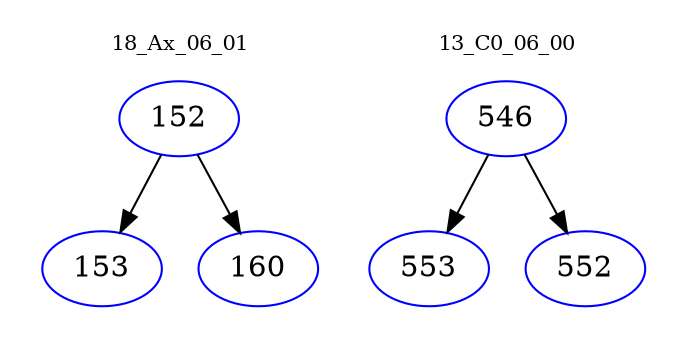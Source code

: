 digraph{
subgraph cluster_0 {
color = white
label = "18_Ax_06_01";
fontsize=10;
T0_152 [label="152", color="blue"]
T0_152 -> T0_153 [color="black"]
T0_153 [label="153", color="blue"]
T0_152 -> T0_160 [color="black"]
T0_160 [label="160", color="blue"]
}
subgraph cluster_1 {
color = white
label = "13_C0_06_00";
fontsize=10;
T1_546 [label="546", color="blue"]
T1_546 -> T1_553 [color="black"]
T1_553 [label="553", color="blue"]
T1_546 -> T1_552 [color="black"]
T1_552 [label="552", color="blue"]
}
}
